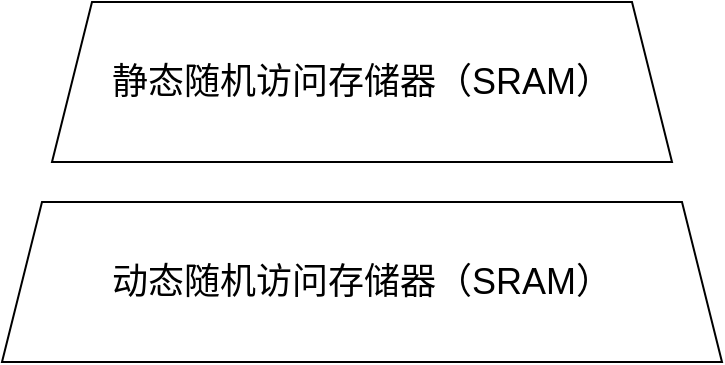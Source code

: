 <mxfile version="27.2.0">
  <diagram name="第 1 页" id="I6aplZ_FXBZ0MlfXEpN3">
    <mxGraphModel dx="483" dy="730" grid="1" gridSize="10" guides="1" tooltips="1" connect="1" arrows="1" fold="1" page="1" pageScale="1" pageWidth="827" pageHeight="1169" math="0" shadow="0">
      <root>
        <mxCell id="0" />
        <mxCell id="1" parent="0" />
        <mxCell id="gTGxV8-59fSvOtrian-y-1" value="&lt;font style=&quot;font-size: 18px;&quot;&gt;静态随机访问存储器（SRAM）&lt;/font&gt;" style="shape=trapezoid;perimeter=trapezoidPerimeter;whiteSpace=wrap;html=1;fixedSize=1;" vertex="1" parent="1">
          <mxGeometry x="160" y="200" width="310" height="80" as="geometry" />
        </mxCell>
        <mxCell id="gTGxV8-59fSvOtrian-y-3" value="&lt;font style=&quot;font-size: 18px;&quot;&gt;动态随机访问存储器（SRAM）&lt;/font&gt;" style="shape=trapezoid;perimeter=trapezoidPerimeter;whiteSpace=wrap;html=1;fixedSize=1;" vertex="1" parent="1">
          <mxGeometry x="135" y="300" width="360" height="80" as="geometry" />
        </mxCell>
      </root>
    </mxGraphModel>
  </diagram>
</mxfile>
